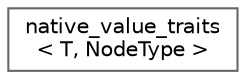 digraph "Graphical Class Hierarchy"
{
 // LATEX_PDF_SIZE
  bgcolor="transparent";
  edge [fontname=Helvetica,fontsize=10,labelfontname=Helvetica,labelfontsize=10];
  node [fontname=Helvetica,fontsize=10,shape=box,height=0.2,width=0.4];
  rankdir="LR";
  Node0 [id="Node000000",label="native_value_traits\l\< T, NodeType \>",height=0.2,width=0.4,color="grey40", fillcolor="white", style="filled",URL="$structnative__value__traits.html",tooltip=" "];
}
